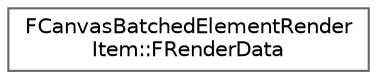 digraph "Graphical Class Hierarchy"
{
 // INTERACTIVE_SVG=YES
 // LATEX_PDF_SIZE
  bgcolor="transparent";
  edge [fontname=Helvetica,fontsize=10,labelfontname=Helvetica,labelfontsize=10];
  node [fontname=Helvetica,fontsize=10,shape=box,height=0.2,width=0.4];
  rankdir="LR";
  Node0 [id="Node000000",label="FCanvasBatchedElementRender\lItem::FRenderData",height=0.2,width=0.4,color="grey40", fillcolor="white", style="filled",URL="$d9/d7d/classFCanvasBatchedElementRenderItem_1_1FRenderData.html",tooltip=" "];
}
